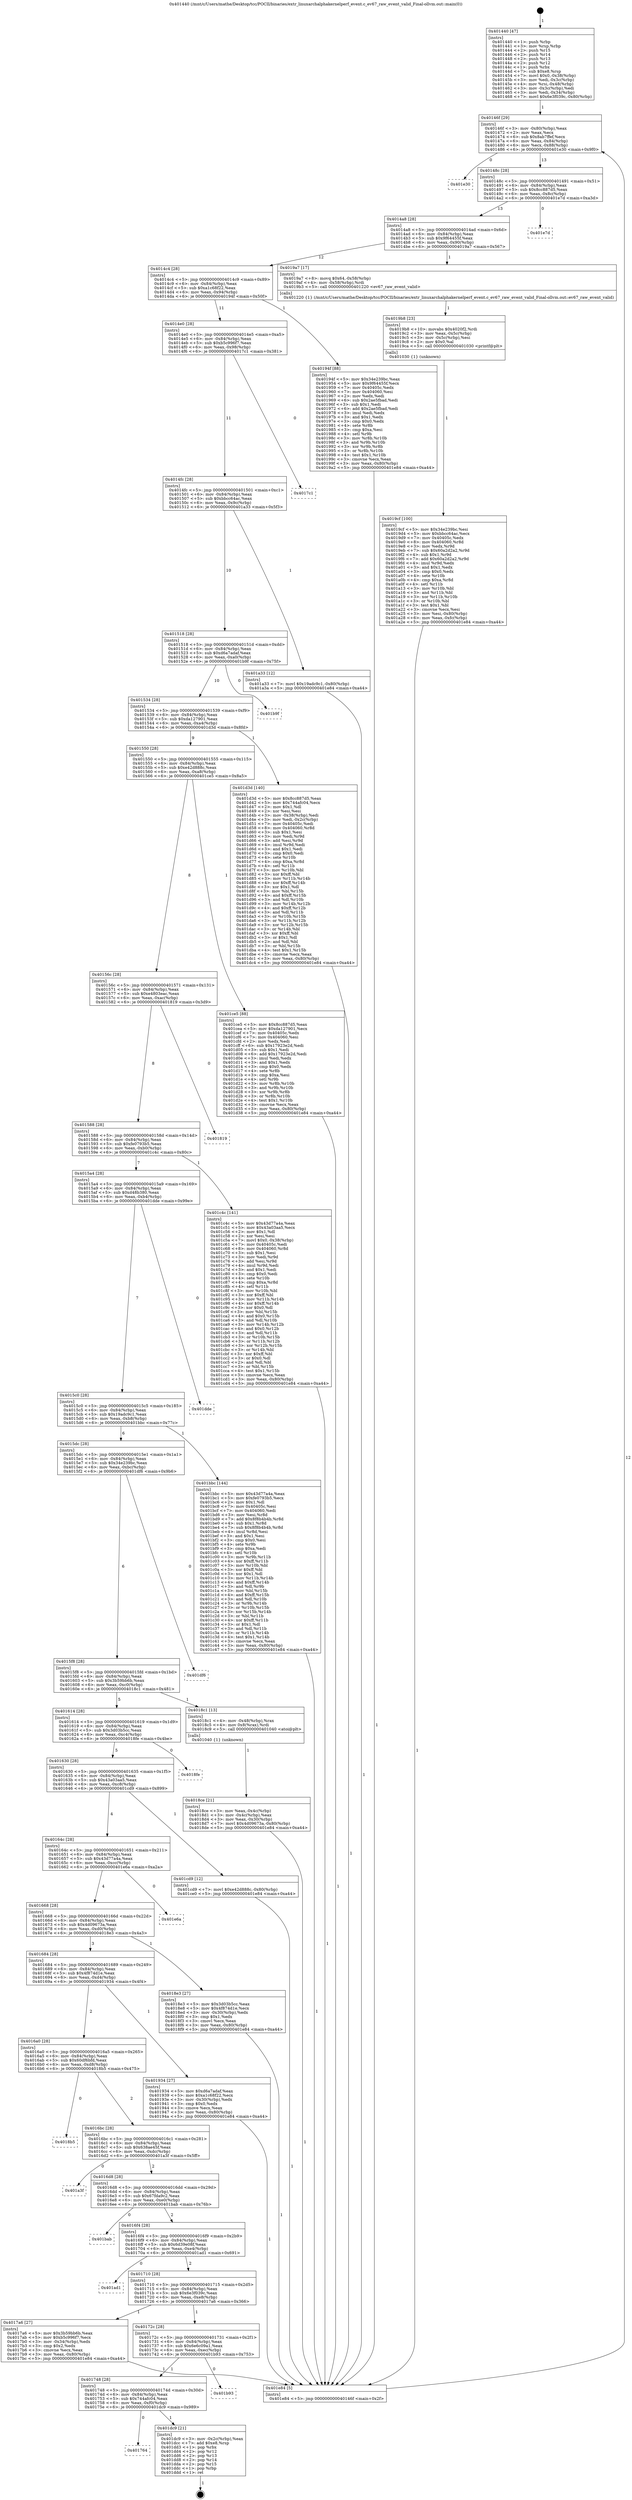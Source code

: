 digraph "0x401440" {
  label = "0x401440 (/mnt/c/Users/mathe/Desktop/tcc/POCII/binaries/extr_linuxarchalphakernelperf_event.c_ev67_raw_event_valid_Final-ollvm.out::main(0))"
  labelloc = "t"
  node[shape=record]

  Entry [label="",width=0.3,height=0.3,shape=circle,fillcolor=black,style=filled]
  "0x40146f" [label="{
     0x40146f [29]\l
     | [instrs]\l
     &nbsp;&nbsp;0x40146f \<+3\>: mov -0x80(%rbp),%eax\l
     &nbsp;&nbsp;0x401472 \<+2\>: mov %eax,%ecx\l
     &nbsp;&nbsp;0x401474 \<+6\>: sub $0x8ab7ffef,%ecx\l
     &nbsp;&nbsp;0x40147a \<+6\>: mov %eax,-0x84(%rbp)\l
     &nbsp;&nbsp;0x401480 \<+6\>: mov %ecx,-0x88(%rbp)\l
     &nbsp;&nbsp;0x401486 \<+6\>: je 0000000000401e30 \<main+0x9f0\>\l
  }"]
  "0x401e30" [label="{
     0x401e30\l
  }", style=dashed]
  "0x40148c" [label="{
     0x40148c [28]\l
     | [instrs]\l
     &nbsp;&nbsp;0x40148c \<+5\>: jmp 0000000000401491 \<main+0x51\>\l
     &nbsp;&nbsp;0x401491 \<+6\>: mov -0x84(%rbp),%eax\l
     &nbsp;&nbsp;0x401497 \<+5\>: sub $0x8cc887d5,%eax\l
     &nbsp;&nbsp;0x40149c \<+6\>: mov %eax,-0x8c(%rbp)\l
     &nbsp;&nbsp;0x4014a2 \<+6\>: je 0000000000401e7d \<main+0xa3d\>\l
  }"]
  Exit [label="",width=0.3,height=0.3,shape=circle,fillcolor=black,style=filled,peripheries=2]
  "0x401e7d" [label="{
     0x401e7d\l
  }", style=dashed]
  "0x4014a8" [label="{
     0x4014a8 [28]\l
     | [instrs]\l
     &nbsp;&nbsp;0x4014a8 \<+5\>: jmp 00000000004014ad \<main+0x6d\>\l
     &nbsp;&nbsp;0x4014ad \<+6\>: mov -0x84(%rbp),%eax\l
     &nbsp;&nbsp;0x4014b3 \<+5\>: sub $0x9f64455f,%eax\l
     &nbsp;&nbsp;0x4014b8 \<+6\>: mov %eax,-0x90(%rbp)\l
     &nbsp;&nbsp;0x4014be \<+6\>: je 00000000004019a7 \<main+0x567\>\l
  }"]
  "0x401764" [label="{
     0x401764\l
  }", style=dashed]
  "0x4019a7" [label="{
     0x4019a7 [17]\l
     | [instrs]\l
     &nbsp;&nbsp;0x4019a7 \<+8\>: movq $0x64,-0x58(%rbp)\l
     &nbsp;&nbsp;0x4019af \<+4\>: mov -0x58(%rbp),%rdi\l
     &nbsp;&nbsp;0x4019b3 \<+5\>: call 0000000000401220 \<ev67_raw_event_valid\>\l
     | [calls]\l
     &nbsp;&nbsp;0x401220 \{1\} (/mnt/c/Users/mathe/Desktop/tcc/POCII/binaries/extr_linuxarchalphakernelperf_event.c_ev67_raw_event_valid_Final-ollvm.out::ev67_raw_event_valid)\l
  }"]
  "0x4014c4" [label="{
     0x4014c4 [28]\l
     | [instrs]\l
     &nbsp;&nbsp;0x4014c4 \<+5\>: jmp 00000000004014c9 \<main+0x89\>\l
     &nbsp;&nbsp;0x4014c9 \<+6\>: mov -0x84(%rbp),%eax\l
     &nbsp;&nbsp;0x4014cf \<+5\>: sub $0xa1c68f22,%eax\l
     &nbsp;&nbsp;0x4014d4 \<+6\>: mov %eax,-0x94(%rbp)\l
     &nbsp;&nbsp;0x4014da \<+6\>: je 000000000040194f \<main+0x50f\>\l
  }"]
  "0x401dc9" [label="{
     0x401dc9 [21]\l
     | [instrs]\l
     &nbsp;&nbsp;0x401dc9 \<+3\>: mov -0x2c(%rbp),%eax\l
     &nbsp;&nbsp;0x401dcc \<+7\>: add $0xe8,%rsp\l
     &nbsp;&nbsp;0x401dd3 \<+1\>: pop %rbx\l
     &nbsp;&nbsp;0x401dd4 \<+2\>: pop %r12\l
     &nbsp;&nbsp;0x401dd6 \<+2\>: pop %r13\l
     &nbsp;&nbsp;0x401dd8 \<+2\>: pop %r14\l
     &nbsp;&nbsp;0x401dda \<+2\>: pop %r15\l
     &nbsp;&nbsp;0x401ddc \<+1\>: pop %rbp\l
     &nbsp;&nbsp;0x401ddd \<+1\>: ret\l
  }"]
  "0x40194f" [label="{
     0x40194f [88]\l
     | [instrs]\l
     &nbsp;&nbsp;0x40194f \<+5\>: mov $0x34e239bc,%eax\l
     &nbsp;&nbsp;0x401954 \<+5\>: mov $0x9f64455f,%ecx\l
     &nbsp;&nbsp;0x401959 \<+7\>: mov 0x40405c,%edx\l
     &nbsp;&nbsp;0x401960 \<+7\>: mov 0x404060,%esi\l
     &nbsp;&nbsp;0x401967 \<+2\>: mov %edx,%edi\l
     &nbsp;&nbsp;0x401969 \<+6\>: sub $0x2ae5fbad,%edi\l
     &nbsp;&nbsp;0x40196f \<+3\>: sub $0x1,%edi\l
     &nbsp;&nbsp;0x401972 \<+6\>: add $0x2ae5fbad,%edi\l
     &nbsp;&nbsp;0x401978 \<+3\>: imul %edi,%edx\l
     &nbsp;&nbsp;0x40197b \<+3\>: and $0x1,%edx\l
     &nbsp;&nbsp;0x40197e \<+3\>: cmp $0x0,%edx\l
     &nbsp;&nbsp;0x401981 \<+4\>: sete %r8b\l
     &nbsp;&nbsp;0x401985 \<+3\>: cmp $0xa,%esi\l
     &nbsp;&nbsp;0x401988 \<+4\>: setl %r9b\l
     &nbsp;&nbsp;0x40198c \<+3\>: mov %r8b,%r10b\l
     &nbsp;&nbsp;0x40198f \<+3\>: and %r9b,%r10b\l
     &nbsp;&nbsp;0x401992 \<+3\>: xor %r9b,%r8b\l
     &nbsp;&nbsp;0x401995 \<+3\>: or %r8b,%r10b\l
     &nbsp;&nbsp;0x401998 \<+4\>: test $0x1,%r10b\l
     &nbsp;&nbsp;0x40199c \<+3\>: cmovne %ecx,%eax\l
     &nbsp;&nbsp;0x40199f \<+3\>: mov %eax,-0x80(%rbp)\l
     &nbsp;&nbsp;0x4019a2 \<+5\>: jmp 0000000000401e84 \<main+0xa44\>\l
  }"]
  "0x4014e0" [label="{
     0x4014e0 [28]\l
     | [instrs]\l
     &nbsp;&nbsp;0x4014e0 \<+5\>: jmp 00000000004014e5 \<main+0xa5\>\l
     &nbsp;&nbsp;0x4014e5 \<+6\>: mov -0x84(%rbp),%eax\l
     &nbsp;&nbsp;0x4014eb \<+5\>: sub $0xb5c996f7,%eax\l
     &nbsp;&nbsp;0x4014f0 \<+6\>: mov %eax,-0x98(%rbp)\l
     &nbsp;&nbsp;0x4014f6 \<+6\>: je 00000000004017c1 \<main+0x381\>\l
  }"]
  "0x401748" [label="{
     0x401748 [28]\l
     | [instrs]\l
     &nbsp;&nbsp;0x401748 \<+5\>: jmp 000000000040174d \<main+0x30d\>\l
     &nbsp;&nbsp;0x40174d \<+6\>: mov -0x84(%rbp),%eax\l
     &nbsp;&nbsp;0x401753 \<+5\>: sub $0x744afc04,%eax\l
     &nbsp;&nbsp;0x401758 \<+6\>: mov %eax,-0xf0(%rbp)\l
     &nbsp;&nbsp;0x40175e \<+6\>: je 0000000000401dc9 \<main+0x989\>\l
  }"]
  "0x4017c1" [label="{
     0x4017c1\l
  }", style=dashed]
  "0x4014fc" [label="{
     0x4014fc [28]\l
     | [instrs]\l
     &nbsp;&nbsp;0x4014fc \<+5\>: jmp 0000000000401501 \<main+0xc1\>\l
     &nbsp;&nbsp;0x401501 \<+6\>: mov -0x84(%rbp),%eax\l
     &nbsp;&nbsp;0x401507 \<+5\>: sub $0xbbcc64ac,%eax\l
     &nbsp;&nbsp;0x40150c \<+6\>: mov %eax,-0x9c(%rbp)\l
     &nbsp;&nbsp;0x401512 \<+6\>: je 0000000000401a33 \<main+0x5f3\>\l
  }"]
  "0x401b93" [label="{
     0x401b93\l
  }", style=dashed]
  "0x401a33" [label="{
     0x401a33 [12]\l
     | [instrs]\l
     &nbsp;&nbsp;0x401a33 \<+7\>: movl $0x19adc9c1,-0x80(%rbp)\l
     &nbsp;&nbsp;0x401a3a \<+5\>: jmp 0000000000401e84 \<main+0xa44\>\l
  }"]
  "0x401518" [label="{
     0x401518 [28]\l
     | [instrs]\l
     &nbsp;&nbsp;0x401518 \<+5\>: jmp 000000000040151d \<main+0xdd\>\l
     &nbsp;&nbsp;0x40151d \<+6\>: mov -0x84(%rbp),%eax\l
     &nbsp;&nbsp;0x401523 \<+5\>: sub $0xd6a7adaf,%eax\l
     &nbsp;&nbsp;0x401528 \<+6\>: mov %eax,-0xa0(%rbp)\l
     &nbsp;&nbsp;0x40152e \<+6\>: je 0000000000401b9f \<main+0x75f\>\l
  }"]
  "0x4019cf" [label="{
     0x4019cf [100]\l
     | [instrs]\l
     &nbsp;&nbsp;0x4019cf \<+5\>: mov $0x34e239bc,%esi\l
     &nbsp;&nbsp;0x4019d4 \<+5\>: mov $0xbbcc64ac,%ecx\l
     &nbsp;&nbsp;0x4019d9 \<+7\>: mov 0x40405c,%edx\l
     &nbsp;&nbsp;0x4019e0 \<+8\>: mov 0x404060,%r8d\l
     &nbsp;&nbsp;0x4019e8 \<+3\>: mov %edx,%r9d\l
     &nbsp;&nbsp;0x4019eb \<+7\>: sub $0x60a2d2a2,%r9d\l
     &nbsp;&nbsp;0x4019f2 \<+4\>: sub $0x1,%r9d\l
     &nbsp;&nbsp;0x4019f6 \<+7\>: add $0x60a2d2a2,%r9d\l
     &nbsp;&nbsp;0x4019fd \<+4\>: imul %r9d,%edx\l
     &nbsp;&nbsp;0x401a01 \<+3\>: and $0x1,%edx\l
     &nbsp;&nbsp;0x401a04 \<+3\>: cmp $0x0,%edx\l
     &nbsp;&nbsp;0x401a07 \<+4\>: sete %r10b\l
     &nbsp;&nbsp;0x401a0b \<+4\>: cmp $0xa,%r8d\l
     &nbsp;&nbsp;0x401a0f \<+4\>: setl %r11b\l
     &nbsp;&nbsp;0x401a13 \<+3\>: mov %r10b,%bl\l
     &nbsp;&nbsp;0x401a16 \<+3\>: and %r11b,%bl\l
     &nbsp;&nbsp;0x401a19 \<+3\>: xor %r11b,%r10b\l
     &nbsp;&nbsp;0x401a1c \<+3\>: or %r10b,%bl\l
     &nbsp;&nbsp;0x401a1f \<+3\>: test $0x1,%bl\l
     &nbsp;&nbsp;0x401a22 \<+3\>: cmovne %ecx,%esi\l
     &nbsp;&nbsp;0x401a25 \<+3\>: mov %esi,-0x80(%rbp)\l
     &nbsp;&nbsp;0x401a28 \<+6\>: mov %eax,-0xfc(%rbp)\l
     &nbsp;&nbsp;0x401a2e \<+5\>: jmp 0000000000401e84 \<main+0xa44\>\l
  }"]
  "0x401b9f" [label="{
     0x401b9f\l
  }", style=dashed]
  "0x401534" [label="{
     0x401534 [28]\l
     | [instrs]\l
     &nbsp;&nbsp;0x401534 \<+5\>: jmp 0000000000401539 \<main+0xf9\>\l
     &nbsp;&nbsp;0x401539 \<+6\>: mov -0x84(%rbp),%eax\l
     &nbsp;&nbsp;0x40153f \<+5\>: sub $0xda127901,%eax\l
     &nbsp;&nbsp;0x401544 \<+6\>: mov %eax,-0xa4(%rbp)\l
     &nbsp;&nbsp;0x40154a \<+6\>: je 0000000000401d3d \<main+0x8fd\>\l
  }"]
  "0x4019b8" [label="{
     0x4019b8 [23]\l
     | [instrs]\l
     &nbsp;&nbsp;0x4019b8 \<+10\>: movabs $0x4020f2,%rdi\l
     &nbsp;&nbsp;0x4019c2 \<+3\>: mov %eax,-0x5c(%rbp)\l
     &nbsp;&nbsp;0x4019c5 \<+3\>: mov -0x5c(%rbp),%esi\l
     &nbsp;&nbsp;0x4019c8 \<+2\>: mov $0x0,%al\l
     &nbsp;&nbsp;0x4019ca \<+5\>: call 0000000000401030 \<printf@plt\>\l
     | [calls]\l
     &nbsp;&nbsp;0x401030 \{1\} (unknown)\l
  }"]
  "0x401d3d" [label="{
     0x401d3d [140]\l
     | [instrs]\l
     &nbsp;&nbsp;0x401d3d \<+5\>: mov $0x8cc887d5,%eax\l
     &nbsp;&nbsp;0x401d42 \<+5\>: mov $0x744afc04,%ecx\l
     &nbsp;&nbsp;0x401d47 \<+2\>: mov $0x1,%dl\l
     &nbsp;&nbsp;0x401d49 \<+2\>: xor %esi,%esi\l
     &nbsp;&nbsp;0x401d4b \<+3\>: mov -0x38(%rbp),%edi\l
     &nbsp;&nbsp;0x401d4e \<+3\>: mov %edi,-0x2c(%rbp)\l
     &nbsp;&nbsp;0x401d51 \<+7\>: mov 0x40405c,%edi\l
     &nbsp;&nbsp;0x401d58 \<+8\>: mov 0x404060,%r8d\l
     &nbsp;&nbsp;0x401d60 \<+3\>: sub $0x1,%esi\l
     &nbsp;&nbsp;0x401d63 \<+3\>: mov %edi,%r9d\l
     &nbsp;&nbsp;0x401d66 \<+3\>: add %esi,%r9d\l
     &nbsp;&nbsp;0x401d69 \<+4\>: imul %r9d,%edi\l
     &nbsp;&nbsp;0x401d6d \<+3\>: and $0x1,%edi\l
     &nbsp;&nbsp;0x401d70 \<+3\>: cmp $0x0,%edi\l
     &nbsp;&nbsp;0x401d73 \<+4\>: sete %r10b\l
     &nbsp;&nbsp;0x401d77 \<+4\>: cmp $0xa,%r8d\l
     &nbsp;&nbsp;0x401d7b \<+4\>: setl %r11b\l
     &nbsp;&nbsp;0x401d7f \<+3\>: mov %r10b,%bl\l
     &nbsp;&nbsp;0x401d82 \<+3\>: xor $0xff,%bl\l
     &nbsp;&nbsp;0x401d85 \<+3\>: mov %r11b,%r14b\l
     &nbsp;&nbsp;0x401d88 \<+4\>: xor $0xff,%r14b\l
     &nbsp;&nbsp;0x401d8c \<+3\>: xor $0x1,%dl\l
     &nbsp;&nbsp;0x401d8f \<+3\>: mov %bl,%r15b\l
     &nbsp;&nbsp;0x401d92 \<+4\>: and $0xff,%r15b\l
     &nbsp;&nbsp;0x401d96 \<+3\>: and %dl,%r10b\l
     &nbsp;&nbsp;0x401d99 \<+3\>: mov %r14b,%r12b\l
     &nbsp;&nbsp;0x401d9c \<+4\>: and $0xff,%r12b\l
     &nbsp;&nbsp;0x401da0 \<+3\>: and %dl,%r11b\l
     &nbsp;&nbsp;0x401da3 \<+3\>: or %r10b,%r15b\l
     &nbsp;&nbsp;0x401da6 \<+3\>: or %r11b,%r12b\l
     &nbsp;&nbsp;0x401da9 \<+3\>: xor %r12b,%r15b\l
     &nbsp;&nbsp;0x401dac \<+3\>: or %r14b,%bl\l
     &nbsp;&nbsp;0x401daf \<+3\>: xor $0xff,%bl\l
     &nbsp;&nbsp;0x401db2 \<+3\>: or $0x1,%dl\l
     &nbsp;&nbsp;0x401db5 \<+2\>: and %dl,%bl\l
     &nbsp;&nbsp;0x401db7 \<+3\>: or %bl,%r15b\l
     &nbsp;&nbsp;0x401dba \<+4\>: test $0x1,%r15b\l
     &nbsp;&nbsp;0x401dbe \<+3\>: cmovne %ecx,%eax\l
     &nbsp;&nbsp;0x401dc1 \<+3\>: mov %eax,-0x80(%rbp)\l
     &nbsp;&nbsp;0x401dc4 \<+5\>: jmp 0000000000401e84 \<main+0xa44\>\l
  }"]
  "0x401550" [label="{
     0x401550 [28]\l
     | [instrs]\l
     &nbsp;&nbsp;0x401550 \<+5\>: jmp 0000000000401555 \<main+0x115\>\l
     &nbsp;&nbsp;0x401555 \<+6\>: mov -0x84(%rbp),%eax\l
     &nbsp;&nbsp;0x40155b \<+5\>: sub $0xe42d888c,%eax\l
     &nbsp;&nbsp;0x401560 \<+6\>: mov %eax,-0xa8(%rbp)\l
     &nbsp;&nbsp;0x401566 \<+6\>: je 0000000000401ce5 \<main+0x8a5\>\l
  }"]
  "0x4018ce" [label="{
     0x4018ce [21]\l
     | [instrs]\l
     &nbsp;&nbsp;0x4018ce \<+3\>: mov %eax,-0x4c(%rbp)\l
     &nbsp;&nbsp;0x4018d1 \<+3\>: mov -0x4c(%rbp),%eax\l
     &nbsp;&nbsp;0x4018d4 \<+3\>: mov %eax,-0x30(%rbp)\l
     &nbsp;&nbsp;0x4018d7 \<+7\>: movl $0x4d09673a,-0x80(%rbp)\l
     &nbsp;&nbsp;0x4018de \<+5\>: jmp 0000000000401e84 \<main+0xa44\>\l
  }"]
  "0x401ce5" [label="{
     0x401ce5 [88]\l
     | [instrs]\l
     &nbsp;&nbsp;0x401ce5 \<+5\>: mov $0x8cc887d5,%eax\l
     &nbsp;&nbsp;0x401cea \<+5\>: mov $0xda127901,%ecx\l
     &nbsp;&nbsp;0x401cef \<+7\>: mov 0x40405c,%edx\l
     &nbsp;&nbsp;0x401cf6 \<+7\>: mov 0x404060,%esi\l
     &nbsp;&nbsp;0x401cfd \<+2\>: mov %edx,%edi\l
     &nbsp;&nbsp;0x401cff \<+6\>: sub $0x17923e2d,%edi\l
     &nbsp;&nbsp;0x401d05 \<+3\>: sub $0x1,%edi\l
     &nbsp;&nbsp;0x401d08 \<+6\>: add $0x17923e2d,%edi\l
     &nbsp;&nbsp;0x401d0e \<+3\>: imul %edi,%edx\l
     &nbsp;&nbsp;0x401d11 \<+3\>: and $0x1,%edx\l
     &nbsp;&nbsp;0x401d14 \<+3\>: cmp $0x0,%edx\l
     &nbsp;&nbsp;0x401d17 \<+4\>: sete %r8b\l
     &nbsp;&nbsp;0x401d1b \<+3\>: cmp $0xa,%esi\l
     &nbsp;&nbsp;0x401d1e \<+4\>: setl %r9b\l
     &nbsp;&nbsp;0x401d22 \<+3\>: mov %r8b,%r10b\l
     &nbsp;&nbsp;0x401d25 \<+3\>: and %r9b,%r10b\l
     &nbsp;&nbsp;0x401d28 \<+3\>: xor %r9b,%r8b\l
     &nbsp;&nbsp;0x401d2b \<+3\>: or %r8b,%r10b\l
     &nbsp;&nbsp;0x401d2e \<+4\>: test $0x1,%r10b\l
     &nbsp;&nbsp;0x401d32 \<+3\>: cmovne %ecx,%eax\l
     &nbsp;&nbsp;0x401d35 \<+3\>: mov %eax,-0x80(%rbp)\l
     &nbsp;&nbsp;0x401d38 \<+5\>: jmp 0000000000401e84 \<main+0xa44\>\l
  }"]
  "0x40156c" [label="{
     0x40156c [28]\l
     | [instrs]\l
     &nbsp;&nbsp;0x40156c \<+5\>: jmp 0000000000401571 \<main+0x131\>\l
     &nbsp;&nbsp;0x401571 \<+6\>: mov -0x84(%rbp),%eax\l
     &nbsp;&nbsp;0x401577 \<+5\>: sub $0xe4803eac,%eax\l
     &nbsp;&nbsp;0x40157c \<+6\>: mov %eax,-0xac(%rbp)\l
     &nbsp;&nbsp;0x401582 \<+6\>: je 0000000000401819 \<main+0x3d9\>\l
  }"]
  "0x401440" [label="{
     0x401440 [47]\l
     | [instrs]\l
     &nbsp;&nbsp;0x401440 \<+1\>: push %rbp\l
     &nbsp;&nbsp;0x401441 \<+3\>: mov %rsp,%rbp\l
     &nbsp;&nbsp;0x401444 \<+2\>: push %r15\l
     &nbsp;&nbsp;0x401446 \<+2\>: push %r14\l
     &nbsp;&nbsp;0x401448 \<+2\>: push %r13\l
     &nbsp;&nbsp;0x40144a \<+2\>: push %r12\l
     &nbsp;&nbsp;0x40144c \<+1\>: push %rbx\l
     &nbsp;&nbsp;0x40144d \<+7\>: sub $0xe8,%rsp\l
     &nbsp;&nbsp;0x401454 \<+7\>: movl $0x0,-0x38(%rbp)\l
     &nbsp;&nbsp;0x40145b \<+3\>: mov %edi,-0x3c(%rbp)\l
     &nbsp;&nbsp;0x40145e \<+4\>: mov %rsi,-0x48(%rbp)\l
     &nbsp;&nbsp;0x401462 \<+3\>: mov -0x3c(%rbp),%edi\l
     &nbsp;&nbsp;0x401465 \<+3\>: mov %edi,-0x34(%rbp)\l
     &nbsp;&nbsp;0x401468 \<+7\>: movl $0x6e3f039c,-0x80(%rbp)\l
  }"]
  "0x401819" [label="{
     0x401819\l
  }", style=dashed]
  "0x401588" [label="{
     0x401588 [28]\l
     | [instrs]\l
     &nbsp;&nbsp;0x401588 \<+5\>: jmp 000000000040158d \<main+0x14d\>\l
     &nbsp;&nbsp;0x40158d \<+6\>: mov -0x84(%rbp),%eax\l
     &nbsp;&nbsp;0x401593 \<+5\>: sub $0xfe0793b5,%eax\l
     &nbsp;&nbsp;0x401598 \<+6\>: mov %eax,-0xb0(%rbp)\l
     &nbsp;&nbsp;0x40159e \<+6\>: je 0000000000401c4c \<main+0x80c\>\l
  }"]
  "0x401e84" [label="{
     0x401e84 [5]\l
     | [instrs]\l
     &nbsp;&nbsp;0x401e84 \<+5\>: jmp 000000000040146f \<main+0x2f\>\l
  }"]
  "0x401c4c" [label="{
     0x401c4c [141]\l
     | [instrs]\l
     &nbsp;&nbsp;0x401c4c \<+5\>: mov $0x43d77a4a,%eax\l
     &nbsp;&nbsp;0x401c51 \<+5\>: mov $0x43a03aa5,%ecx\l
     &nbsp;&nbsp;0x401c56 \<+2\>: mov $0x1,%dl\l
     &nbsp;&nbsp;0x401c58 \<+2\>: xor %esi,%esi\l
     &nbsp;&nbsp;0x401c5a \<+7\>: movl $0x0,-0x38(%rbp)\l
     &nbsp;&nbsp;0x401c61 \<+7\>: mov 0x40405c,%edi\l
     &nbsp;&nbsp;0x401c68 \<+8\>: mov 0x404060,%r8d\l
     &nbsp;&nbsp;0x401c70 \<+3\>: sub $0x1,%esi\l
     &nbsp;&nbsp;0x401c73 \<+3\>: mov %edi,%r9d\l
     &nbsp;&nbsp;0x401c76 \<+3\>: add %esi,%r9d\l
     &nbsp;&nbsp;0x401c79 \<+4\>: imul %r9d,%edi\l
     &nbsp;&nbsp;0x401c7d \<+3\>: and $0x1,%edi\l
     &nbsp;&nbsp;0x401c80 \<+3\>: cmp $0x0,%edi\l
     &nbsp;&nbsp;0x401c83 \<+4\>: sete %r10b\l
     &nbsp;&nbsp;0x401c87 \<+4\>: cmp $0xa,%r8d\l
     &nbsp;&nbsp;0x401c8b \<+4\>: setl %r11b\l
     &nbsp;&nbsp;0x401c8f \<+3\>: mov %r10b,%bl\l
     &nbsp;&nbsp;0x401c92 \<+3\>: xor $0xff,%bl\l
     &nbsp;&nbsp;0x401c95 \<+3\>: mov %r11b,%r14b\l
     &nbsp;&nbsp;0x401c98 \<+4\>: xor $0xff,%r14b\l
     &nbsp;&nbsp;0x401c9c \<+3\>: xor $0x0,%dl\l
     &nbsp;&nbsp;0x401c9f \<+3\>: mov %bl,%r15b\l
     &nbsp;&nbsp;0x401ca2 \<+4\>: and $0x0,%r15b\l
     &nbsp;&nbsp;0x401ca6 \<+3\>: and %dl,%r10b\l
     &nbsp;&nbsp;0x401ca9 \<+3\>: mov %r14b,%r12b\l
     &nbsp;&nbsp;0x401cac \<+4\>: and $0x0,%r12b\l
     &nbsp;&nbsp;0x401cb0 \<+3\>: and %dl,%r11b\l
     &nbsp;&nbsp;0x401cb3 \<+3\>: or %r10b,%r15b\l
     &nbsp;&nbsp;0x401cb6 \<+3\>: or %r11b,%r12b\l
     &nbsp;&nbsp;0x401cb9 \<+3\>: xor %r12b,%r15b\l
     &nbsp;&nbsp;0x401cbc \<+3\>: or %r14b,%bl\l
     &nbsp;&nbsp;0x401cbf \<+3\>: xor $0xff,%bl\l
     &nbsp;&nbsp;0x401cc2 \<+3\>: or $0x0,%dl\l
     &nbsp;&nbsp;0x401cc5 \<+2\>: and %dl,%bl\l
     &nbsp;&nbsp;0x401cc7 \<+3\>: or %bl,%r15b\l
     &nbsp;&nbsp;0x401cca \<+4\>: test $0x1,%r15b\l
     &nbsp;&nbsp;0x401cce \<+3\>: cmovne %ecx,%eax\l
     &nbsp;&nbsp;0x401cd1 \<+3\>: mov %eax,-0x80(%rbp)\l
     &nbsp;&nbsp;0x401cd4 \<+5\>: jmp 0000000000401e84 \<main+0xa44\>\l
  }"]
  "0x4015a4" [label="{
     0x4015a4 [28]\l
     | [instrs]\l
     &nbsp;&nbsp;0x4015a4 \<+5\>: jmp 00000000004015a9 \<main+0x169\>\l
     &nbsp;&nbsp;0x4015a9 \<+6\>: mov -0x84(%rbp),%eax\l
     &nbsp;&nbsp;0x4015af \<+5\>: sub $0xd48b380,%eax\l
     &nbsp;&nbsp;0x4015b4 \<+6\>: mov %eax,-0xb4(%rbp)\l
     &nbsp;&nbsp;0x4015ba \<+6\>: je 0000000000401dde \<main+0x99e\>\l
  }"]
  "0x40172c" [label="{
     0x40172c [28]\l
     | [instrs]\l
     &nbsp;&nbsp;0x40172c \<+5\>: jmp 0000000000401731 \<main+0x2f1\>\l
     &nbsp;&nbsp;0x401731 \<+6\>: mov -0x84(%rbp),%eax\l
     &nbsp;&nbsp;0x401737 \<+5\>: sub $0x6e6c09a1,%eax\l
     &nbsp;&nbsp;0x40173c \<+6\>: mov %eax,-0xec(%rbp)\l
     &nbsp;&nbsp;0x401742 \<+6\>: je 0000000000401b93 \<main+0x753\>\l
  }"]
  "0x401dde" [label="{
     0x401dde\l
  }", style=dashed]
  "0x4015c0" [label="{
     0x4015c0 [28]\l
     | [instrs]\l
     &nbsp;&nbsp;0x4015c0 \<+5\>: jmp 00000000004015c5 \<main+0x185\>\l
     &nbsp;&nbsp;0x4015c5 \<+6\>: mov -0x84(%rbp),%eax\l
     &nbsp;&nbsp;0x4015cb \<+5\>: sub $0x19adc9c1,%eax\l
     &nbsp;&nbsp;0x4015d0 \<+6\>: mov %eax,-0xb8(%rbp)\l
     &nbsp;&nbsp;0x4015d6 \<+6\>: je 0000000000401bbc \<main+0x77c\>\l
  }"]
  "0x4017a6" [label="{
     0x4017a6 [27]\l
     | [instrs]\l
     &nbsp;&nbsp;0x4017a6 \<+5\>: mov $0x3b59bb6b,%eax\l
     &nbsp;&nbsp;0x4017ab \<+5\>: mov $0xb5c996f7,%ecx\l
     &nbsp;&nbsp;0x4017b0 \<+3\>: mov -0x34(%rbp),%edx\l
     &nbsp;&nbsp;0x4017b3 \<+3\>: cmp $0x2,%edx\l
     &nbsp;&nbsp;0x4017b6 \<+3\>: cmovne %ecx,%eax\l
     &nbsp;&nbsp;0x4017b9 \<+3\>: mov %eax,-0x80(%rbp)\l
     &nbsp;&nbsp;0x4017bc \<+5\>: jmp 0000000000401e84 \<main+0xa44\>\l
  }"]
  "0x401bbc" [label="{
     0x401bbc [144]\l
     | [instrs]\l
     &nbsp;&nbsp;0x401bbc \<+5\>: mov $0x43d77a4a,%eax\l
     &nbsp;&nbsp;0x401bc1 \<+5\>: mov $0xfe0793b5,%ecx\l
     &nbsp;&nbsp;0x401bc6 \<+2\>: mov $0x1,%dl\l
     &nbsp;&nbsp;0x401bc8 \<+7\>: mov 0x40405c,%esi\l
     &nbsp;&nbsp;0x401bcf \<+7\>: mov 0x404060,%edi\l
     &nbsp;&nbsp;0x401bd6 \<+3\>: mov %esi,%r8d\l
     &nbsp;&nbsp;0x401bd9 \<+7\>: add $0x8f8b4b4b,%r8d\l
     &nbsp;&nbsp;0x401be0 \<+4\>: sub $0x1,%r8d\l
     &nbsp;&nbsp;0x401be4 \<+7\>: sub $0x8f8b4b4b,%r8d\l
     &nbsp;&nbsp;0x401beb \<+4\>: imul %r8d,%esi\l
     &nbsp;&nbsp;0x401bef \<+3\>: and $0x1,%esi\l
     &nbsp;&nbsp;0x401bf2 \<+3\>: cmp $0x0,%esi\l
     &nbsp;&nbsp;0x401bf5 \<+4\>: sete %r9b\l
     &nbsp;&nbsp;0x401bf9 \<+3\>: cmp $0xa,%edi\l
     &nbsp;&nbsp;0x401bfc \<+4\>: setl %r10b\l
     &nbsp;&nbsp;0x401c00 \<+3\>: mov %r9b,%r11b\l
     &nbsp;&nbsp;0x401c03 \<+4\>: xor $0xff,%r11b\l
     &nbsp;&nbsp;0x401c07 \<+3\>: mov %r10b,%bl\l
     &nbsp;&nbsp;0x401c0a \<+3\>: xor $0xff,%bl\l
     &nbsp;&nbsp;0x401c0d \<+3\>: xor $0x1,%dl\l
     &nbsp;&nbsp;0x401c10 \<+3\>: mov %r11b,%r14b\l
     &nbsp;&nbsp;0x401c13 \<+4\>: and $0xff,%r14b\l
     &nbsp;&nbsp;0x401c17 \<+3\>: and %dl,%r9b\l
     &nbsp;&nbsp;0x401c1a \<+3\>: mov %bl,%r15b\l
     &nbsp;&nbsp;0x401c1d \<+4\>: and $0xff,%r15b\l
     &nbsp;&nbsp;0x401c21 \<+3\>: and %dl,%r10b\l
     &nbsp;&nbsp;0x401c24 \<+3\>: or %r9b,%r14b\l
     &nbsp;&nbsp;0x401c27 \<+3\>: or %r10b,%r15b\l
     &nbsp;&nbsp;0x401c2a \<+3\>: xor %r15b,%r14b\l
     &nbsp;&nbsp;0x401c2d \<+3\>: or %bl,%r11b\l
     &nbsp;&nbsp;0x401c30 \<+4\>: xor $0xff,%r11b\l
     &nbsp;&nbsp;0x401c34 \<+3\>: or $0x1,%dl\l
     &nbsp;&nbsp;0x401c37 \<+3\>: and %dl,%r11b\l
     &nbsp;&nbsp;0x401c3a \<+3\>: or %r11b,%r14b\l
     &nbsp;&nbsp;0x401c3d \<+4\>: test $0x1,%r14b\l
     &nbsp;&nbsp;0x401c41 \<+3\>: cmovne %ecx,%eax\l
     &nbsp;&nbsp;0x401c44 \<+3\>: mov %eax,-0x80(%rbp)\l
     &nbsp;&nbsp;0x401c47 \<+5\>: jmp 0000000000401e84 \<main+0xa44\>\l
  }"]
  "0x4015dc" [label="{
     0x4015dc [28]\l
     | [instrs]\l
     &nbsp;&nbsp;0x4015dc \<+5\>: jmp 00000000004015e1 \<main+0x1a1\>\l
     &nbsp;&nbsp;0x4015e1 \<+6\>: mov -0x84(%rbp),%eax\l
     &nbsp;&nbsp;0x4015e7 \<+5\>: sub $0x34e239bc,%eax\l
     &nbsp;&nbsp;0x4015ec \<+6\>: mov %eax,-0xbc(%rbp)\l
     &nbsp;&nbsp;0x4015f2 \<+6\>: je 0000000000401df6 \<main+0x9b6\>\l
  }"]
  "0x401710" [label="{
     0x401710 [28]\l
     | [instrs]\l
     &nbsp;&nbsp;0x401710 \<+5\>: jmp 0000000000401715 \<main+0x2d5\>\l
     &nbsp;&nbsp;0x401715 \<+6\>: mov -0x84(%rbp),%eax\l
     &nbsp;&nbsp;0x40171b \<+5\>: sub $0x6e3f039c,%eax\l
     &nbsp;&nbsp;0x401720 \<+6\>: mov %eax,-0xe8(%rbp)\l
     &nbsp;&nbsp;0x401726 \<+6\>: je 00000000004017a6 \<main+0x366\>\l
  }"]
  "0x401df6" [label="{
     0x401df6\l
  }", style=dashed]
  "0x4015f8" [label="{
     0x4015f8 [28]\l
     | [instrs]\l
     &nbsp;&nbsp;0x4015f8 \<+5\>: jmp 00000000004015fd \<main+0x1bd\>\l
     &nbsp;&nbsp;0x4015fd \<+6\>: mov -0x84(%rbp),%eax\l
     &nbsp;&nbsp;0x401603 \<+5\>: sub $0x3b59bb6b,%eax\l
     &nbsp;&nbsp;0x401608 \<+6\>: mov %eax,-0xc0(%rbp)\l
     &nbsp;&nbsp;0x40160e \<+6\>: je 00000000004018c1 \<main+0x481\>\l
  }"]
  "0x401ad1" [label="{
     0x401ad1\l
  }", style=dashed]
  "0x4018c1" [label="{
     0x4018c1 [13]\l
     | [instrs]\l
     &nbsp;&nbsp;0x4018c1 \<+4\>: mov -0x48(%rbp),%rax\l
     &nbsp;&nbsp;0x4018c5 \<+4\>: mov 0x8(%rax),%rdi\l
     &nbsp;&nbsp;0x4018c9 \<+5\>: call 0000000000401040 \<atoi@plt\>\l
     | [calls]\l
     &nbsp;&nbsp;0x401040 \{1\} (unknown)\l
  }"]
  "0x401614" [label="{
     0x401614 [28]\l
     | [instrs]\l
     &nbsp;&nbsp;0x401614 \<+5\>: jmp 0000000000401619 \<main+0x1d9\>\l
     &nbsp;&nbsp;0x401619 \<+6\>: mov -0x84(%rbp),%eax\l
     &nbsp;&nbsp;0x40161f \<+5\>: sub $0x3d03b5cc,%eax\l
     &nbsp;&nbsp;0x401624 \<+6\>: mov %eax,-0xc4(%rbp)\l
     &nbsp;&nbsp;0x40162a \<+6\>: je 00000000004018fe \<main+0x4be\>\l
  }"]
  "0x4016f4" [label="{
     0x4016f4 [28]\l
     | [instrs]\l
     &nbsp;&nbsp;0x4016f4 \<+5\>: jmp 00000000004016f9 \<main+0x2b9\>\l
     &nbsp;&nbsp;0x4016f9 \<+6\>: mov -0x84(%rbp),%eax\l
     &nbsp;&nbsp;0x4016ff \<+5\>: sub $0x6d39e08f,%eax\l
     &nbsp;&nbsp;0x401704 \<+6\>: mov %eax,-0xe4(%rbp)\l
     &nbsp;&nbsp;0x40170a \<+6\>: je 0000000000401ad1 \<main+0x691\>\l
  }"]
  "0x4018fe" [label="{
     0x4018fe\l
  }", style=dashed]
  "0x401630" [label="{
     0x401630 [28]\l
     | [instrs]\l
     &nbsp;&nbsp;0x401630 \<+5\>: jmp 0000000000401635 \<main+0x1f5\>\l
     &nbsp;&nbsp;0x401635 \<+6\>: mov -0x84(%rbp),%eax\l
     &nbsp;&nbsp;0x40163b \<+5\>: sub $0x43a03aa5,%eax\l
     &nbsp;&nbsp;0x401640 \<+6\>: mov %eax,-0xc8(%rbp)\l
     &nbsp;&nbsp;0x401646 \<+6\>: je 0000000000401cd9 \<main+0x899\>\l
  }"]
  "0x401bab" [label="{
     0x401bab\l
  }", style=dashed]
  "0x401cd9" [label="{
     0x401cd9 [12]\l
     | [instrs]\l
     &nbsp;&nbsp;0x401cd9 \<+7\>: movl $0xe42d888c,-0x80(%rbp)\l
     &nbsp;&nbsp;0x401ce0 \<+5\>: jmp 0000000000401e84 \<main+0xa44\>\l
  }"]
  "0x40164c" [label="{
     0x40164c [28]\l
     | [instrs]\l
     &nbsp;&nbsp;0x40164c \<+5\>: jmp 0000000000401651 \<main+0x211\>\l
     &nbsp;&nbsp;0x401651 \<+6\>: mov -0x84(%rbp),%eax\l
     &nbsp;&nbsp;0x401657 \<+5\>: sub $0x43d77a4a,%eax\l
     &nbsp;&nbsp;0x40165c \<+6\>: mov %eax,-0xcc(%rbp)\l
     &nbsp;&nbsp;0x401662 \<+6\>: je 0000000000401e6a \<main+0xa2a\>\l
  }"]
  "0x4016d8" [label="{
     0x4016d8 [28]\l
     | [instrs]\l
     &nbsp;&nbsp;0x4016d8 \<+5\>: jmp 00000000004016dd \<main+0x29d\>\l
     &nbsp;&nbsp;0x4016dd \<+6\>: mov -0x84(%rbp),%eax\l
     &nbsp;&nbsp;0x4016e3 \<+5\>: sub $0x67fda9c2,%eax\l
     &nbsp;&nbsp;0x4016e8 \<+6\>: mov %eax,-0xe0(%rbp)\l
     &nbsp;&nbsp;0x4016ee \<+6\>: je 0000000000401bab \<main+0x76b\>\l
  }"]
  "0x401e6a" [label="{
     0x401e6a\l
  }", style=dashed]
  "0x401668" [label="{
     0x401668 [28]\l
     | [instrs]\l
     &nbsp;&nbsp;0x401668 \<+5\>: jmp 000000000040166d \<main+0x22d\>\l
     &nbsp;&nbsp;0x40166d \<+6\>: mov -0x84(%rbp),%eax\l
     &nbsp;&nbsp;0x401673 \<+5\>: sub $0x4d09673a,%eax\l
     &nbsp;&nbsp;0x401678 \<+6\>: mov %eax,-0xd0(%rbp)\l
     &nbsp;&nbsp;0x40167e \<+6\>: je 00000000004018e3 \<main+0x4a3\>\l
  }"]
  "0x401a3f" [label="{
     0x401a3f\l
  }", style=dashed]
  "0x4018e3" [label="{
     0x4018e3 [27]\l
     | [instrs]\l
     &nbsp;&nbsp;0x4018e3 \<+5\>: mov $0x3d03b5cc,%eax\l
     &nbsp;&nbsp;0x4018e8 \<+5\>: mov $0x4f874d1e,%ecx\l
     &nbsp;&nbsp;0x4018ed \<+3\>: mov -0x30(%rbp),%edx\l
     &nbsp;&nbsp;0x4018f0 \<+3\>: cmp $0x1,%edx\l
     &nbsp;&nbsp;0x4018f3 \<+3\>: cmovl %ecx,%eax\l
     &nbsp;&nbsp;0x4018f6 \<+3\>: mov %eax,-0x80(%rbp)\l
     &nbsp;&nbsp;0x4018f9 \<+5\>: jmp 0000000000401e84 \<main+0xa44\>\l
  }"]
  "0x401684" [label="{
     0x401684 [28]\l
     | [instrs]\l
     &nbsp;&nbsp;0x401684 \<+5\>: jmp 0000000000401689 \<main+0x249\>\l
     &nbsp;&nbsp;0x401689 \<+6\>: mov -0x84(%rbp),%eax\l
     &nbsp;&nbsp;0x40168f \<+5\>: sub $0x4f874d1e,%eax\l
     &nbsp;&nbsp;0x401694 \<+6\>: mov %eax,-0xd4(%rbp)\l
     &nbsp;&nbsp;0x40169a \<+6\>: je 0000000000401934 \<main+0x4f4\>\l
  }"]
  "0x4016bc" [label="{
     0x4016bc [28]\l
     | [instrs]\l
     &nbsp;&nbsp;0x4016bc \<+5\>: jmp 00000000004016c1 \<main+0x281\>\l
     &nbsp;&nbsp;0x4016c1 \<+6\>: mov -0x84(%rbp),%eax\l
     &nbsp;&nbsp;0x4016c7 \<+5\>: sub $0x638ae45f,%eax\l
     &nbsp;&nbsp;0x4016cc \<+6\>: mov %eax,-0xdc(%rbp)\l
     &nbsp;&nbsp;0x4016d2 \<+6\>: je 0000000000401a3f \<main+0x5ff\>\l
  }"]
  "0x401934" [label="{
     0x401934 [27]\l
     | [instrs]\l
     &nbsp;&nbsp;0x401934 \<+5\>: mov $0xd6a7adaf,%eax\l
     &nbsp;&nbsp;0x401939 \<+5\>: mov $0xa1c68f22,%ecx\l
     &nbsp;&nbsp;0x40193e \<+3\>: mov -0x30(%rbp),%edx\l
     &nbsp;&nbsp;0x401941 \<+3\>: cmp $0x0,%edx\l
     &nbsp;&nbsp;0x401944 \<+3\>: cmove %ecx,%eax\l
     &nbsp;&nbsp;0x401947 \<+3\>: mov %eax,-0x80(%rbp)\l
     &nbsp;&nbsp;0x40194a \<+5\>: jmp 0000000000401e84 \<main+0xa44\>\l
  }"]
  "0x4016a0" [label="{
     0x4016a0 [28]\l
     | [instrs]\l
     &nbsp;&nbsp;0x4016a0 \<+5\>: jmp 00000000004016a5 \<main+0x265\>\l
     &nbsp;&nbsp;0x4016a5 \<+6\>: mov -0x84(%rbp),%eax\l
     &nbsp;&nbsp;0x4016ab \<+5\>: sub $0x60df6bfd,%eax\l
     &nbsp;&nbsp;0x4016b0 \<+6\>: mov %eax,-0xd8(%rbp)\l
     &nbsp;&nbsp;0x4016b6 \<+6\>: je 00000000004018b5 \<main+0x475\>\l
  }"]
  "0x4018b5" [label="{
     0x4018b5\l
  }", style=dashed]
  Entry -> "0x401440" [label=" 1"]
  "0x40146f" -> "0x401e30" [label=" 0"]
  "0x40146f" -> "0x40148c" [label=" 13"]
  "0x401dc9" -> Exit [label=" 1"]
  "0x40148c" -> "0x401e7d" [label=" 0"]
  "0x40148c" -> "0x4014a8" [label=" 13"]
  "0x401748" -> "0x401764" [label=" 0"]
  "0x4014a8" -> "0x4019a7" [label=" 1"]
  "0x4014a8" -> "0x4014c4" [label=" 12"]
  "0x401748" -> "0x401dc9" [label=" 1"]
  "0x4014c4" -> "0x40194f" [label=" 1"]
  "0x4014c4" -> "0x4014e0" [label=" 11"]
  "0x40172c" -> "0x401748" [label=" 1"]
  "0x4014e0" -> "0x4017c1" [label=" 0"]
  "0x4014e0" -> "0x4014fc" [label=" 11"]
  "0x40172c" -> "0x401b93" [label=" 0"]
  "0x4014fc" -> "0x401a33" [label=" 1"]
  "0x4014fc" -> "0x401518" [label=" 10"]
  "0x401d3d" -> "0x401e84" [label=" 1"]
  "0x401518" -> "0x401b9f" [label=" 0"]
  "0x401518" -> "0x401534" [label=" 10"]
  "0x401ce5" -> "0x401e84" [label=" 1"]
  "0x401534" -> "0x401d3d" [label=" 1"]
  "0x401534" -> "0x401550" [label=" 9"]
  "0x401cd9" -> "0x401e84" [label=" 1"]
  "0x401550" -> "0x401ce5" [label=" 1"]
  "0x401550" -> "0x40156c" [label=" 8"]
  "0x401c4c" -> "0x401e84" [label=" 1"]
  "0x40156c" -> "0x401819" [label=" 0"]
  "0x40156c" -> "0x401588" [label=" 8"]
  "0x401bbc" -> "0x401e84" [label=" 1"]
  "0x401588" -> "0x401c4c" [label=" 1"]
  "0x401588" -> "0x4015a4" [label=" 7"]
  "0x401a33" -> "0x401e84" [label=" 1"]
  "0x4015a4" -> "0x401dde" [label=" 0"]
  "0x4015a4" -> "0x4015c0" [label=" 7"]
  "0x4019cf" -> "0x401e84" [label=" 1"]
  "0x4015c0" -> "0x401bbc" [label=" 1"]
  "0x4015c0" -> "0x4015dc" [label=" 6"]
  "0x4019b8" -> "0x4019cf" [label=" 1"]
  "0x4015dc" -> "0x401df6" [label=" 0"]
  "0x4015dc" -> "0x4015f8" [label=" 6"]
  "0x40194f" -> "0x401e84" [label=" 1"]
  "0x4015f8" -> "0x4018c1" [label=" 1"]
  "0x4015f8" -> "0x401614" [label=" 5"]
  "0x401934" -> "0x401e84" [label=" 1"]
  "0x401614" -> "0x4018fe" [label=" 0"]
  "0x401614" -> "0x401630" [label=" 5"]
  "0x4018ce" -> "0x401e84" [label=" 1"]
  "0x401630" -> "0x401cd9" [label=" 1"]
  "0x401630" -> "0x40164c" [label=" 4"]
  "0x4018c1" -> "0x4018ce" [label=" 1"]
  "0x40164c" -> "0x401e6a" [label=" 0"]
  "0x40164c" -> "0x401668" [label=" 4"]
  "0x401440" -> "0x40146f" [label=" 1"]
  "0x401668" -> "0x4018e3" [label=" 1"]
  "0x401668" -> "0x401684" [label=" 3"]
  "0x4017a6" -> "0x401e84" [label=" 1"]
  "0x401684" -> "0x401934" [label=" 1"]
  "0x401684" -> "0x4016a0" [label=" 2"]
  "0x401710" -> "0x4017a6" [label=" 1"]
  "0x4016a0" -> "0x4018b5" [label=" 0"]
  "0x4016a0" -> "0x4016bc" [label=" 2"]
  "0x401710" -> "0x40172c" [label=" 1"]
  "0x4016bc" -> "0x401a3f" [label=" 0"]
  "0x4016bc" -> "0x4016d8" [label=" 2"]
  "0x401e84" -> "0x40146f" [label=" 12"]
  "0x4016d8" -> "0x401bab" [label=" 0"]
  "0x4016d8" -> "0x4016f4" [label=" 2"]
  "0x4018e3" -> "0x401e84" [label=" 1"]
  "0x4016f4" -> "0x401ad1" [label=" 0"]
  "0x4016f4" -> "0x401710" [label=" 2"]
  "0x4019a7" -> "0x4019b8" [label=" 1"]
}
